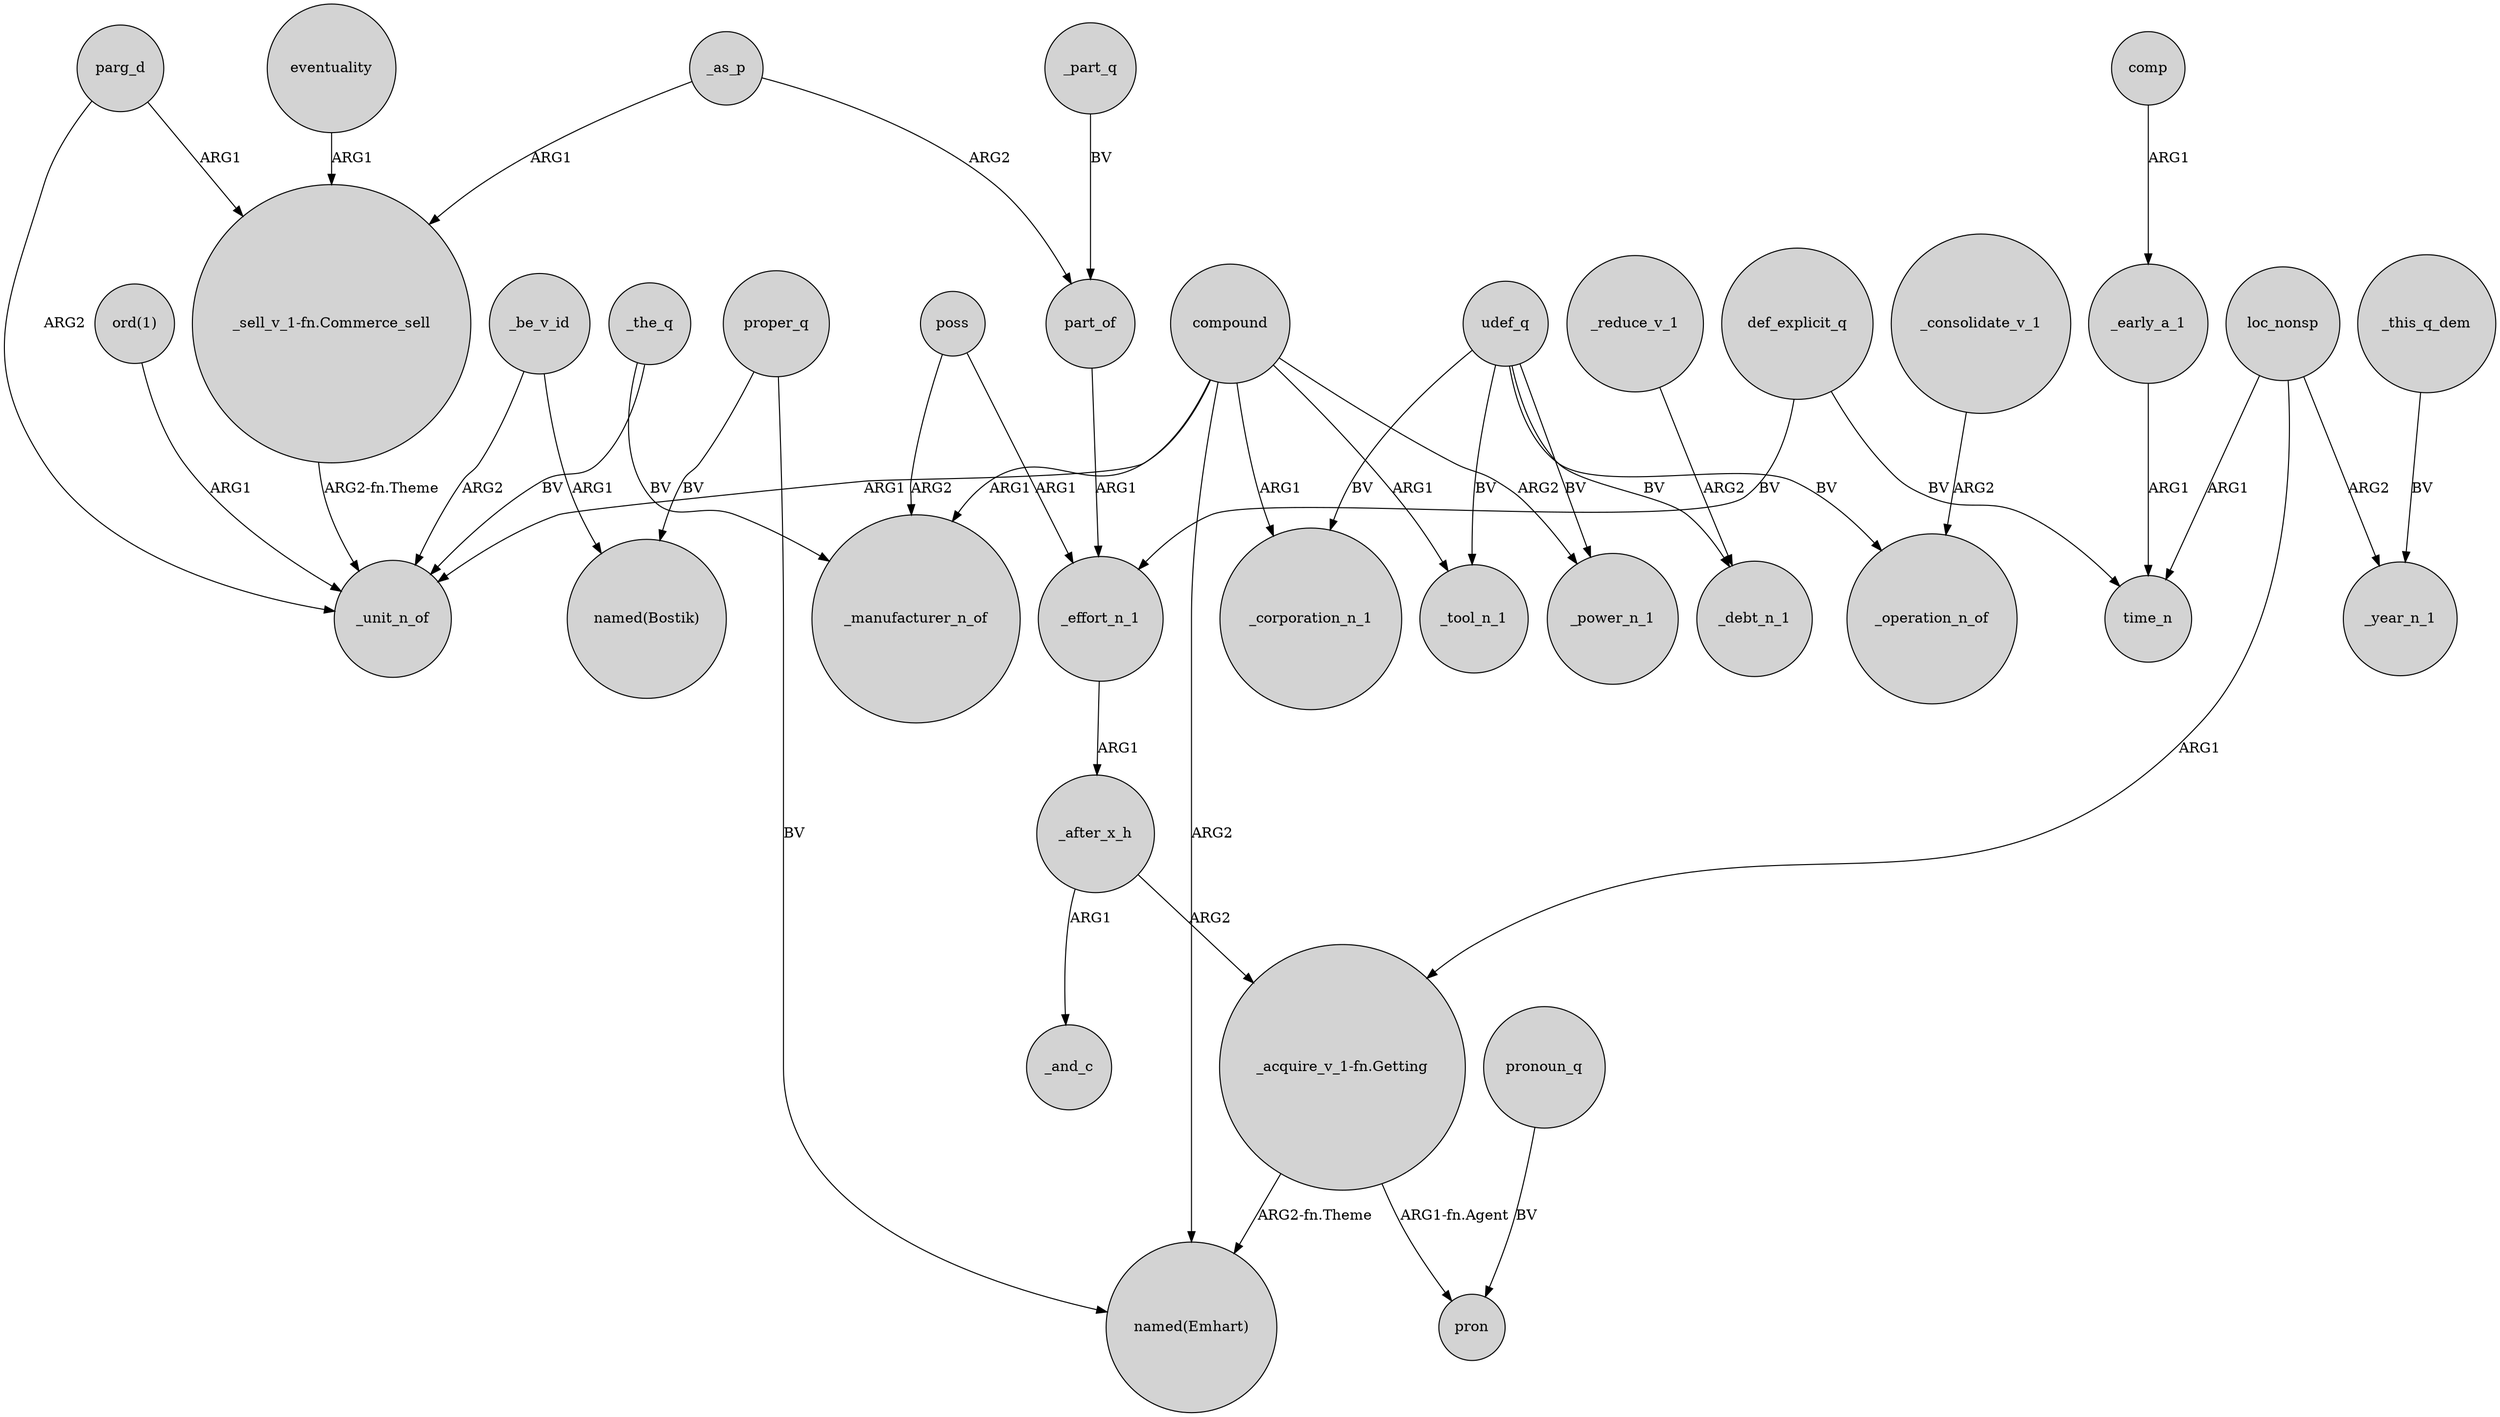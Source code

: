 digraph {
	node [shape=circle style=filled]
	eventuality -> "_sell_v_1-fn.Commerce_sell" [label=ARG1]
	"ord(1)" -> _unit_n_of [label=ARG1]
	compound -> "named(Emhart)" [label=ARG2]
	compound -> _manufacturer_n_of [label=ARG1]
	_effort_n_1 -> _after_x_h [label=ARG1]
	_be_v_id -> _unit_n_of [label=ARG2]
	part_of -> _effort_n_1 [label=ARG1]
	_as_p -> part_of [label=ARG2]
	def_explicit_q -> time_n [label=BV]
	compound -> _unit_n_of [label=ARG1]
	proper_q -> "named(Emhart)" [label=BV]
	udef_q -> _debt_n_1 [label=BV]
	_after_x_h -> "_acquire_v_1-fn.Getting" [label=ARG2]
	proper_q -> "named(Bostik)" [label=BV]
	parg_d -> "_sell_v_1-fn.Commerce_sell" [label=ARG1]
	udef_q -> _tool_n_1 [label=BV]
	_consolidate_v_1 -> _operation_n_of [label=ARG2]
	loc_nonsp -> time_n [label=ARG1]
	parg_d -> _unit_n_of [label=ARG2]
	_be_v_id -> "named(Bostik)" [label=ARG1]
	_part_q -> part_of [label=BV]
	comp -> _early_a_1 [label=ARG1]
	_reduce_v_1 -> _debt_n_1 [label=ARG2]
	"_acquire_v_1-fn.Getting" -> pron [label="ARG1-fn.Agent"]
	udef_q -> _corporation_n_1 [label=BV]
	pronoun_q -> pron [label=BV]
	compound -> _corporation_n_1 [label=ARG1]
	_the_q -> _manufacturer_n_of [label=BV]
	loc_nonsp -> "_acquire_v_1-fn.Getting" [label=ARG1]
	compound -> _power_n_1 [label=ARG2]
	loc_nonsp -> _year_n_1 [label=ARG2]
	def_explicit_q -> _effort_n_1 [label=BV]
	"_sell_v_1-fn.Commerce_sell" -> _unit_n_of [label="ARG2-fn.Theme"]
	poss -> _effort_n_1 [label=ARG1]
	_early_a_1 -> time_n [label=ARG1]
	_as_p -> "_sell_v_1-fn.Commerce_sell" [label=ARG1]
	poss -> _manufacturer_n_of [label=ARG2]
	compound -> _tool_n_1 [label=ARG1]
	_the_q -> _unit_n_of [label=BV]
	udef_q -> _power_n_1 [label=BV]
	udef_q -> _operation_n_of [label=BV]
	"_acquire_v_1-fn.Getting" -> "named(Emhart)" [label="ARG2-fn.Theme"]
	_after_x_h -> _and_c [label=ARG1]
	_this_q_dem -> _year_n_1 [label=BV]
}
